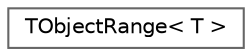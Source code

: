 digraph "Graphical Class Hierarchy"
{
 // INTERACTIVE_SVG=YES
 // LATEX_PDF_SIZE
  bgcolor="transparent";
  edge [fontname=Helvetica,fontsize=10,labelfontname=Helvetica,labelfontsize=10];
  node [fontname=Helvetica,fontsize=10,shape=box,height=0.2,width=0.4];
  rankdir="LR";
  Node0 [id="Node000000",label="TObjectRange\< T \>",height=0.2,width=0.4,color="grey40", fillcolor="white", style="filled",URL="$d6/d9a/structTObjectRange.html",tooltip=" "];
}
